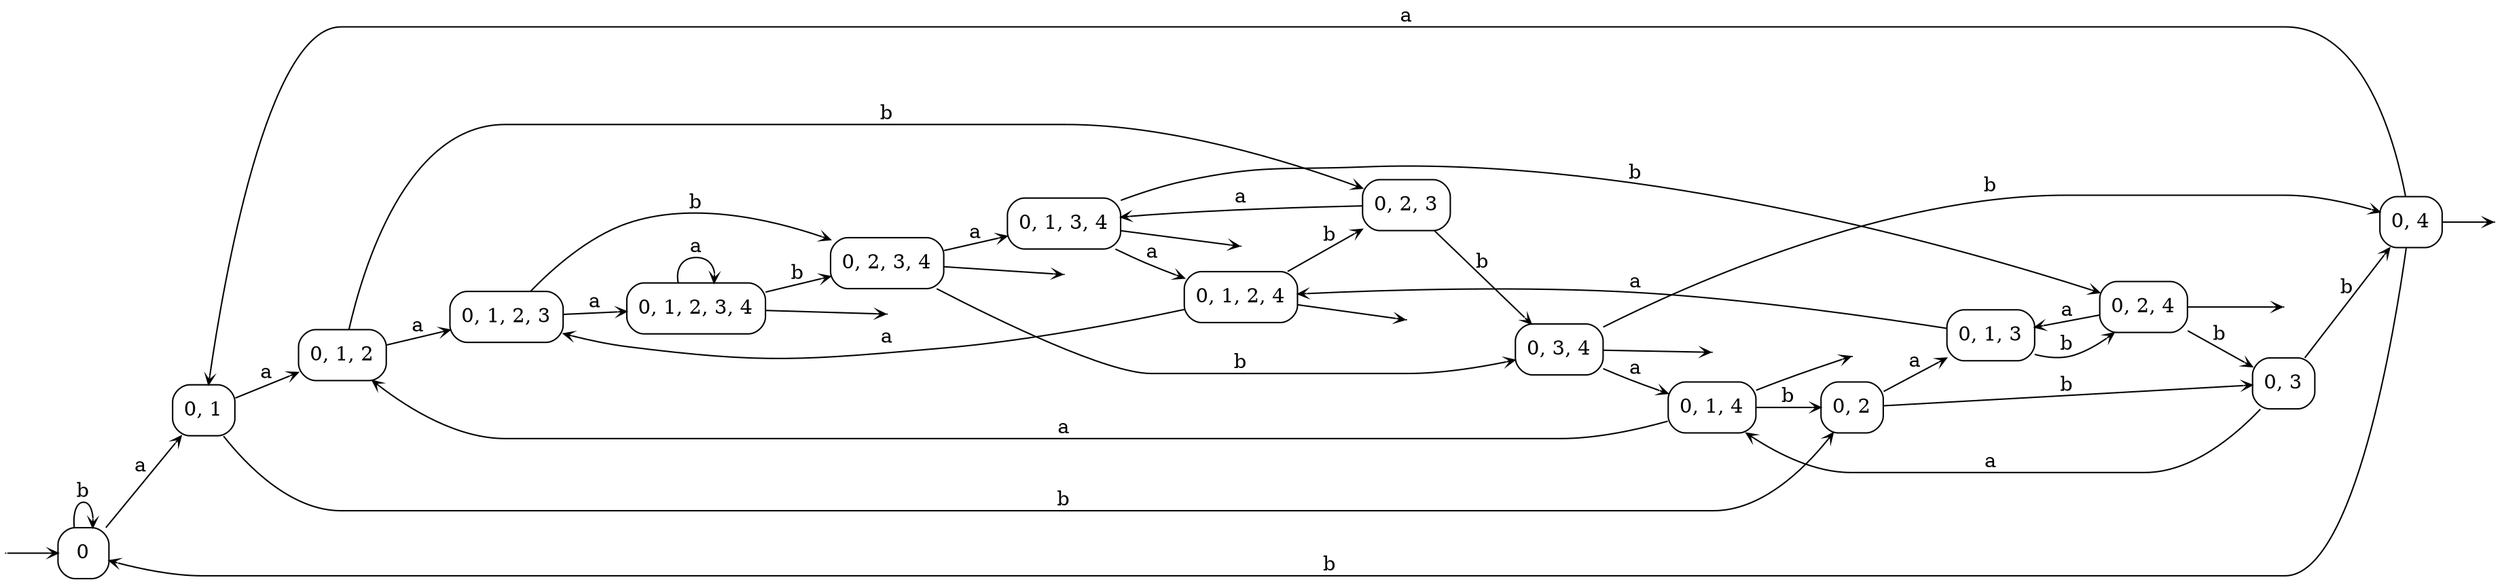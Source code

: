 digraph
{
  vcsn_context = "lal_char(ab), b"
  rankdir = LR
  edge [arrowhead = vee, arrowsize = .6]
  {
    node [shape = point, width = 0]
    I0
    F6
    F7
    F8
    F9
    F12
    F13
    F14
    F15
  }
  {
    node [shape = circle, style = rounded, width = 0.5]
    0 [label = "0", shape = box]
    1 [label = "0, 1", shape = box]
    2 [label = "0, 1, 2", shape = box]
    3 [label = "0, 2", shape = box]
    4 [label = "0, 1, 3", shape = box]
    5 [label = "0, 3", shape = box]
    6 [label = "0, 1, 4", shape = box]
    7 [label = "0, 4", shape = box]
    8 [label = "0, 1, 2, 4", shape = box]
    9 [label = "0, 2, 4", shape = box]
    10 [label = "0, 1, 2, 3", shape = box]
    11 [label = "0, 2, 3", shape = box]
    12 [label = "0, 1, 3, 4", shape = box]
    13 [label = "0, 3, 4", shape = box]
    14 [label = "0, 1, 2, 3, 4", shape = box]
    15 [label = "0, 2, 3, 4", shape = box]
  }
  I0 -> 0
  0 -> 0 [label = "b"]
  0 -> 1 [label = "a"]
  1 -> 2 [label = "a"]
  1 -> 3 [label = "b"]
  2 -> 10 [label = "a"]
  2 -> 11 [label = "b"]
  3 -> 4 [label = "a"]
  3 -> 5 [label = "b"]
  4 -> 8 [label = "a"]
  4 -> 9 [label = "b"]
  5 -> 6 [label = "a"]
  5 -> 7 [label = "b"]
  6 -> F6
  6 -> 2 [label = "a"]
  6 -> 3 [label = "b"]
  7 -> F7
  7 -> 0 [label = "b"]
  7 -> 1 [label = "a"]
  8 -> F8
  8 -> 10 [label = "a"]
  8 -> 11 [label = "b"]
  9 -> F9
  9 -> 4 [label = "a"]
  9 -> 5 [label = "b"]
  10 -> 14 [label = "a"]
  10 -> 15 [label = "b"]
  11 -> 12 [label = "a"]
  11 -> 13 [label = "b"]
  12 -> F12
  12 -> 8 [label = "a"]
  12 -> 9 [label = "b"]
  13 -> F13
  13 -> 6 [label = "a"]
  13 -> 7 [label = "b"]
  14 -> F14
  14 -> 14 [label = "a"]
  14 -> 15 [label = "b"]
  15 -> F15
  15 -> 12 [label = "a"]
  15 -> 13 [label = "b"]
}
